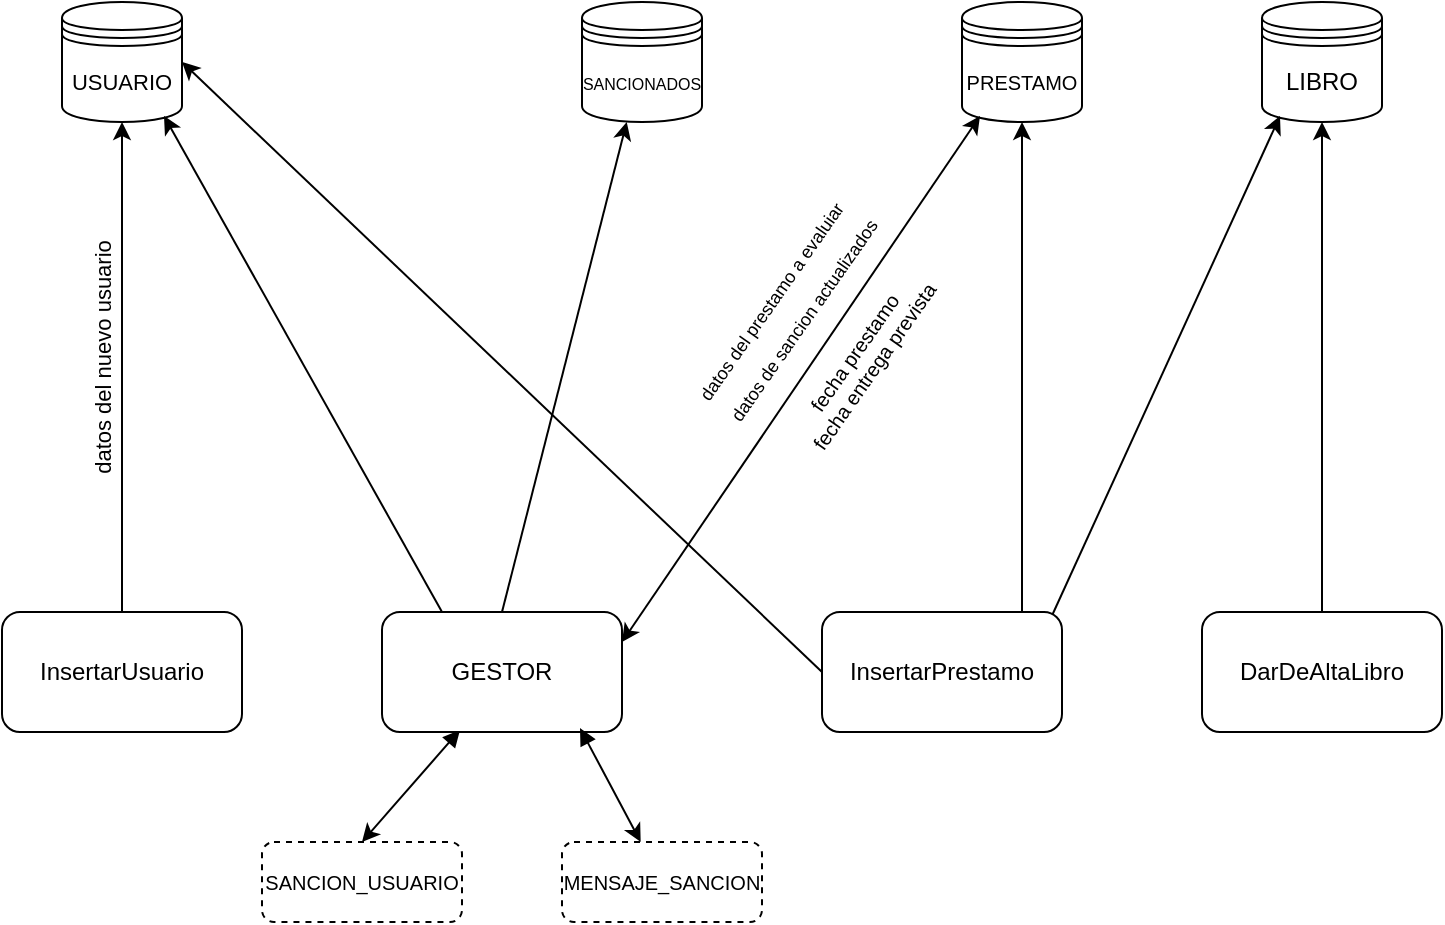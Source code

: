 <mxfile version="26.2.14">
  <diagram name="Page-1" id="vKR12BHT1XSCirUugTS7">
    <mxGraphModel dx="946" dy="610" grid="1" gridSize="10" guides="1" tooltips="1" connect="1" arrows="1" fold="1" page="1" pageScale="1" pageWidth="1100" pageHeight="850" math="0" shadow="0">
      <root>
        <mxCell id="0" />
        <mxCell id="1" parent="0" />
        <mxCell id="-dSlFJ1-z4ia_8wxm2GM-1" value="&lt;font style=&quot;font-size: 11px;&quot;&gt;USUARIO&lt;/font&gt;" style="shape=datastore;whiteSpace=wrap;html=1;" vertex="1" parent="1">
          <mxGeometry x="110" y="120" width="60" height="60" as="geometry" />
        </mxCell>
        <mxCell id="-dSlFJ1-z4ia_8wxm2GM-2" value="LIBRO" style="shape=datastore;whiteSpace=wrap;html=1;" vertex="1" parent="1">
          <mxGeometry x="710" y="120" width="60" height="60" as="geometry" />
        </mxCell>
        <mxCell id="-dSlFJ1-z4ia_8wxm2GM-3" value="&lt;font style=&quot;font-size: 10px;&quot;&gt;PRESTAMO&lt;/font&gt;" style="shape=datastore;whiteSpace=wrap;html=1;" vertex="1" parent="1">
          <mxGeometry x="560" y="120" width="60" height="60" as="geometry" />
        </mxCell>
        <mxCell id="-dSlFJ1-z4ia_8wxm2GM-4" value="&lt;font style=&quot;font-size: 8px;&quot;&gt;SANCIONADOS&lt;/font&gt;" style="shape=datastore;whiteSpace=wrap;html=1;" vertex="1" parent="1">
          <mxGeometry x="370" y="120" width="60" height="60" as="geometry" />
        </mxCell>
        <mxCell id="-dSlFJ1-z4ia_8wxm2GM-11" value="" style="edgeStyle=orthogonalEdgeStyle;rounded=0;orthogonalLoop=1;jettySize=auto;html=1;" edge="1" parent="1" source="-dSlFJ1-z4ia_8wxm2GM-5" target="-dSlFJ1-z4ia_8wxm2GM-1">
          <mxGeometry relative="1" as="geometry" />
        </mxCell>
        <mxCell id="-dSlFJ1-z4ia_8wxm2GM-23" value="datos del nuevo usuario" style="edgeLabel;html=1;align=center;verticalAlign=middle;resizable=0;points=[];rotation=-90;" vertex="1" connectable="0" parent="-dSlFJ1-z4ia_8wxm2GM-11">
          <mxGeometry x="0.037" y="2" relative="1" as="geometry">
            <mxPoint x="-8" as="offset" />
          </mxGeometry>
        </mxCell>
        <mxCell id="-dSlFJ1-z4ia_8wxm2GM-5" value="InsertarUsuario" style="rounded=1;whiteSpace=wrap;html=1;" vertex="1" parent="1">
          <mxGeometry x="80" y="425" width="120" height="60" as="geometry" />
        </mxCell>
        <mxCell id="-dSlFJ1-z4ia_8wxm2GM-12" value="" style="edgeStyle=orthogonalEdgeStyle;rounded=0;orthogonalLoop=1;jettySize=auto;html=1;" edge="1" parent="1" source="-dSlFJ1-z4ia_8wxm2GM-6" target="-dSlFJ1-z4ia_8wxm2GM-2">
          <mxGeometry relative="1" as="geometry" />
        </mxCell>
        <mxCell id="-dSlFJ1-z4ia_8wxm2GM-6" value="DarDeAltaLibro" style="rounded=1;whiteSpace=wrap;html=1;" vertex="1" parent="1">
          <mxGeometry x="680" y="425" width="120" height="60" as="geometry" />
        </mxCell>
        <mxCell id="-dSlFJ1-z4ia_8wxm2GM-13" value="" style="edgeStyle=orthogonalEdgeStyle;rounded=0;orthogonalLoop=1;jettySize=auto;html=1;entryX=0.5;entryY=1;entryDx=0;entryDy=0;exitX=0.858;exitY=0.017;exitDx=0;exitDy=0;exitPerimeter=0;" edge="1" parent="1" source="-dSlFJ1-z4ia_8wxm2GM-7" target="-dSlFJ1-z4ia_8wxm2GM-3">
          <mxGeometry relative="1" as="geometry">
            <mxPoint x="580" y="420" as="sourcePoint" />
            <Array as="points">
              <mxPoint x="590" y="426" />
            </Array>
          </mxGeometry>
        </mxCell>
        <mxCell id="-dSlFJ1-z4ia_8wxm2GM-9" value="&lt;font style=&quot;font-size: 10px;&quot;&gt;SANCION_USUARIO&lt;/font&gt;" style="rounded=1;whiteSpace=wrap;html=1;dashed=1;" vertex="1" parent="1">
          <mxGeometry x="210" y="540" width="100" height="40" as="geometry" />
        </mxCell>
        <mxCell id="-dSlFJ1-z4ia_8wxm2GM-10" value="&lt;span style=&quot;font-size: 10px;&quot;&gt;MENSAJE_SANCION&lt;/span&gt;" style="rounded=1;whiteSpace=wrap;html=1;dashed=1;" vertex="1" parent="1">
          <mxGeometry x="360" y="540" width="100" height="40" as="geometry" />
        </mxCell>
        <mxCell id="-dSlFJ1-z4ia_8wxm2GM-17" value="" style="endArrow=classic;html=1;rounded=0;entryX=0.15;entryY=0.95;entryDx=0;entryDy=0;entryPerimeter=0;exitX=0.95;exitY=0.067;exitDx=0;exitDy=0;exitPerimeter=0;" edge="1" parent="1" source="-dSlFJ1-z4ia_8wxm2GM-7" target="-dSlFJ1-z4ia_8wxm2GM-2">
          <mxGeometry width="50" height="50" relative="1" as="geometry">
            <mxPoint x="610" y="420" as="sourcePoint" />
            <mxPoint x="510" y="370" as="targetPoint" />
          </mxGeometry>
        </mxCell>
        <mxCell id="-dSlFJ1-z4ia_8wxm2GM-18" value="" style="endArrow=classic;html=1;rounded=0;exitX=1;exitY=0.25;exitDx=0;exitDy=0;entryX=0.15;entryY=0.95;entryDx=0;entryDy=0;entryPerimeter=0;startArrow=classic;startFill=1;" edge="1" parent="1" source="-dSlFJ1-z4ia_8wxm2GM-8" target="-dSlFJ1-z4ia_8wxm2GM-3">
          <mxGeometry width="50" height="50" relative="1" as="geometry">
            <mxPoint x="460" y="420" as="sourcePoint" />
            <mxPoint x="510" y="370" as="targetPoint" />
          </mxGeometry>
        </mxCell>
        <mxCell id="-dSlFJ1-z4ia_8wxm2GM-24" value="datos del prestamo a evaluiar" style="edgeLabel;html=1;align=center;verticalAlign=middle;resizable=0;points=[];rotation=-55;fontSize=9;" vertex="1" connectable="0" parent="-dSlFJ1-z4ia_8wxm2GM-18">
          <mxGeometry x="0.001" y="2" relative="1" as="geometry">
            <mxPoint x="-13" y="-37" as="offset" />
          </mxGeometry>
        </mxCell>
        <mxCell id="-dSlFJ1-z4ia_8wxm2GM-25" value="datos de sancion actualizados" style="edgeLabel;html=1;align=center;verticalAlign=middle;resizable=0;points=[];rotation=-55;fontSize=9;" vertex="1" connectable="0" parent="-dSlFJ1-z4ia_8wxm2GM-18">
          <mxGeometry x="-0.175" y="-2" relative="1" as="geometry">
            <mxPoint x="15" y="-53" as="offset" />
          </mxGeometry>
        </mxCell>
        <mxCell id="-dSlFJ1-z4ia_8wxm2GM-26" value="fecha prestamo&lt;div&gt;fecha entrega prevista&lt;/div&gt;" style="edgeLabel;html=1;align=center;verticalAlign=middle;resizable=0;points=[];rotation=-55;fontSize=10;" vertex="1" connectable="0" parent="-dSlFJ1-z4ia_8wxm2GM-18">
          <mxGeometry x="0.077" relative="1" as="geometry">
            <mxPoint x="24" y="1" as="offset" />
          </mxGeometry>
        </mxCell>
        <mxCell id="-dSlFJ1-z4ia_8wxm2GM-19" value="" style="endArrow=classic;html=1;rounded=0;exitX=0.5;exitY=0;exitDx=0;exitDy=0;" edge="1" parent="1" source="-dSlFJ1-z4ia_8wxm2GM-8" target="-dSlFJ1-z4ia_8wxm2GM-4">
          <mxGeometry width="50" height="50" relative="1" as="geometry">
            <mxPoint x="460" y="420" as="sourcePoint" />
            <mxPoint x="510" y="370" as="targetPoint" />
          </mxGeometry>
        </mxCell>
        <mxCell id="-dSlFJ1-z4ia_8wxm2GM-20" value="" style="endArrow=classic;html=1;rounded=0;entryX=0.85;entryY=0.95;entryDx=0;entryDy=0;entryPerimeter=0;exitX=0.25;exitY=0;exitDx=0;exitDy=0;" edge="1" parent="1" source="-dSlFJ1-z4ia_8wxm2GM-8" target="-dSlFJ1-z4ia_8wxm2GM-1">
          <mxGeometry width="50" height="50" relative="1" as="geometry">
            <mxPoint x="350" y="260" as="sourcePoint" />
            <mxPoint x="510" y="370" as="targetPoint" />
          </mxGeometry>
        </mxCell>
        <mxCell id="-dSlFJ1-z4ia_8wxm2GM-21" value="" style="endArrow=classic;html=1;rounded=0;exitX=0.325;exitY=0.983;exitDx=0;exitDy=0;exitPerimeter=0;entryX=0.5;entryY=0;entryDx=0;entryDy=0;startArrow=block;startFill=1;" edge="1" parent="1" source="-dSlFJ1-z4ia_8wxm2GM-8" target="-dSlFJ1-z4ia_8wxm2GM-9">
          <mxGeometry width="50" height="50" relative="1" as="geometry">
            <mxPoint x="460" y="420" as="sourcePoint" />
            <mxPoint x="510" y="370" as="targetPoint" />
          </mxGeometry>
        </mxCell>
        <mxCell id="-dSlFJ1-z4ia_8wxm2GM-8" value="GESTOR" style="rounded=1;whiteSpace=wrap;html=1;" vertex="1" parent="1">
          <mxGeometry x="270" y="425" width="120" height="60" as="geometry" />
        </mxCell>
        <mxCell id="-dSlFJ1-z4ia_8wxm2GM-7" value="InsertarPrestamo" style="rounded=1;whiteSpace=wrap;html=1;" vertex="1" parent="1">
          <mxGeometry x="490" y="425" width="120" height="60" as="geometry" />
        </mxCell>
        <mxCell id="-dSlFJ1-z4ia_8wxm2GM-22" value="" style="endArrow=classic;html=1;rounded=0;exitX=0.825;exitY=0.967;exitDx=0;exitDy=0;exitPerimeter=0;startArrow=block;startFill=1;" edge="1" parent="1" source="-dSlFJ1-z4ia_8wxm2GM-8" target="-dSlFJ1-z4ia_8wxm2GM-10">
          <mxGeometry width="50" height="50" relative="1" as="geometry">
            <mxPoint x="460" y="420" as="sourcePoint" />
            <mxPoint x="510" y="370" as="targetPoint" />
          </mxGeometry>
        </mxCell>
        <mxCell id="-dSlFJ1-z4ia_8wxm2GM-27" value="" style="endArrow=classic;html=1;rounded=0;exitX=0;exitY=0.5;exitDx=0;exitDy=0;entryX=1;entryY=0.5;entryDx=0;entryDy=0;" edge="1" parent="1" source="-dSlFJ1-z4ia_8wxm2GM-7" target="-dSlFJ1-z4ia_8wxm2GM-1">
          <mxGeometry width="50" height="50" relative="1" as="geometry">
            <mxPoint x="460" y="420" as="sourcePoint" />
            <mxPoint x="180" y="150" as="targetPoint" />
          </mxGeometry>
        </mxCell>
      </root>
    </mxGraphModel>
  </diagram>
</mxfile>
